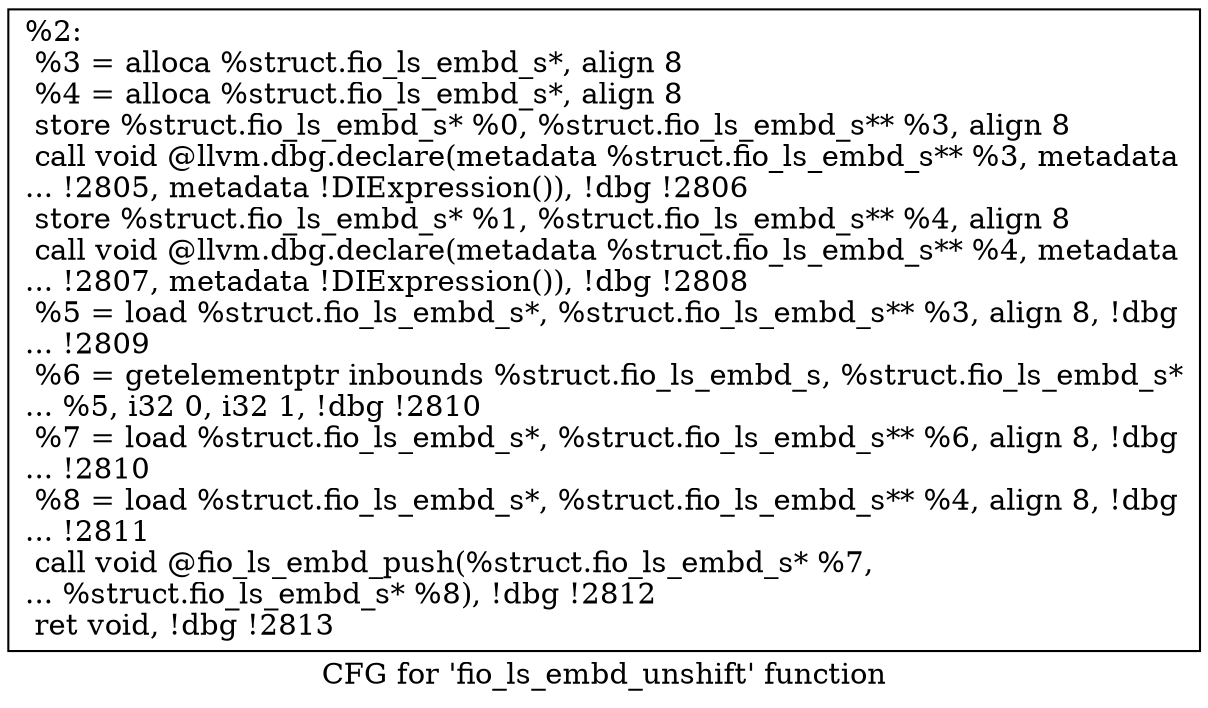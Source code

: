digraph "CFG for 'fio_ls_embd_unshift' function" {
	label="CFG for 'fio_ls_embd_unshift' function";

	Node0x5568513eba40 [shape=record,label="{%2:\l  %3 = alloca %struct.fio_ls_embd_s*, align 8\l  %4 = alloca %struct.fio_ls_embd_s*, align 8\l  store %struct.fio_ls_embd_s* %0, %struct.fio_ls_embd_s** %3, align 8\l  call void @llvm.dbg.declare(metadata %struct.fio_ls_embd_s** %3, metadata\l... !2805, metadata !DIExpression()), !dbg !2806\l  store %struct.fio_ls_embd_s* %1, %struct.fio_ls_embd_s** %4, align 8\l  call void @llvm.dbg.declare(metadata %struct.fio_ls_embd_s** %4, metadata\l... !2807, metadata !DIExpression()), !dbg !2808\l  %5 = load %struct.fio_ls_embd_s*, %struct.fio_ls_embd_s** %3, align 8, !dbg\l... !2809\l  %6 = getelementptr inbounds %struct.fio_ls_embd_s, %struct.fio_ls_embd_s*\l... %5, i32 0, i32 1, !dbg !2810\l  %7 = load %struct.fio_ls_embd_s*, %struct.fio_ls_embd_s** %6, align 8, !dbg\l... !2810\l  %8 = load %struct.fio_ls_embd_s*, %struct.fio_ls_embd_s** %4, align 8, !dbg\l... !2811\l  call void @fio_ls_embd_push(%struct.fio_ls_embd_s* %7,\l... %struct.fio_ls_embd_s* %8), !dbg !2812\l  ret void, !dbg !2813\l}"];
}
